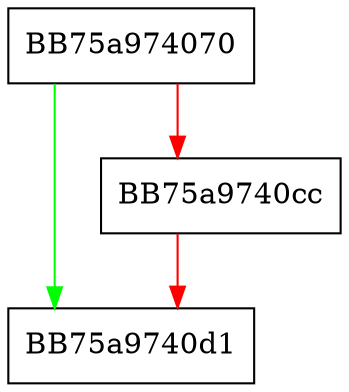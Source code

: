 digraph _Do_call {
  node [shape="box"];
  graph [splines=ortho];
  BB75a974070 -> BB75a9740d1 [color="green"];
  BB75a974070 -> BB75a9740cc [color="red"];
  BB75a9740cc -> BB75a9740d1 [color="red"];
}